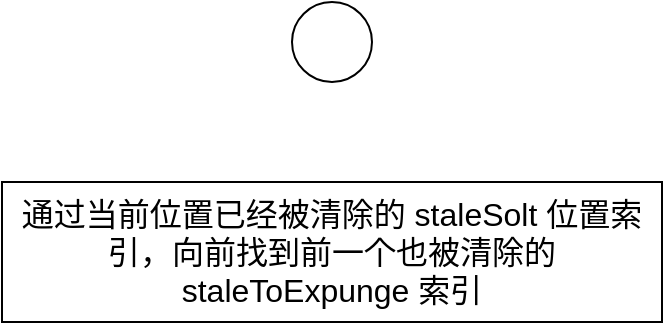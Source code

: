 <mxfile version="20.2.3" type="device"><diagram id="7pDZgFk3GYIAfJ4R_C1D" name="第 1 页"><mxGraphModel dx="1808" dy="606" grid="1" gridSize="10" guides="1" tooltips="1" connect="1" arrows="1" fold="1" page="1" pageScale="1" pageWidth="827" pageHeight="1169" math="0" shadow="0"><root><mxCell id="0"/><mxCell id="1" parent="0"/><mxCell id="MWpGuHrXVJAhPIytxTHX-1" value="" style="ellipse;whiteSpace=wrap;html=1;aspect=fixed;fontSize=16;" vertex="1" parent="1"><mxGeometry x="80" y="40" width="40" height="40" as="geometry"/></mxCell><mxCell id="MWpGuHrXVJAhPIytxTHX-2" value="通过当前位置已经被清除的 staleSolt 位置索引，向前找到前一个也被清除的 staleToExpunge 索引" style="rounded=0;whiteSpace=wrap;html=1;fontSize=16;" vertex="1" parent="1"><mxGeometry x="-65" y="130" width="330" height="70" as="geometry"/></mxCell></root></mxGraphModel></diagram></mxfile>
